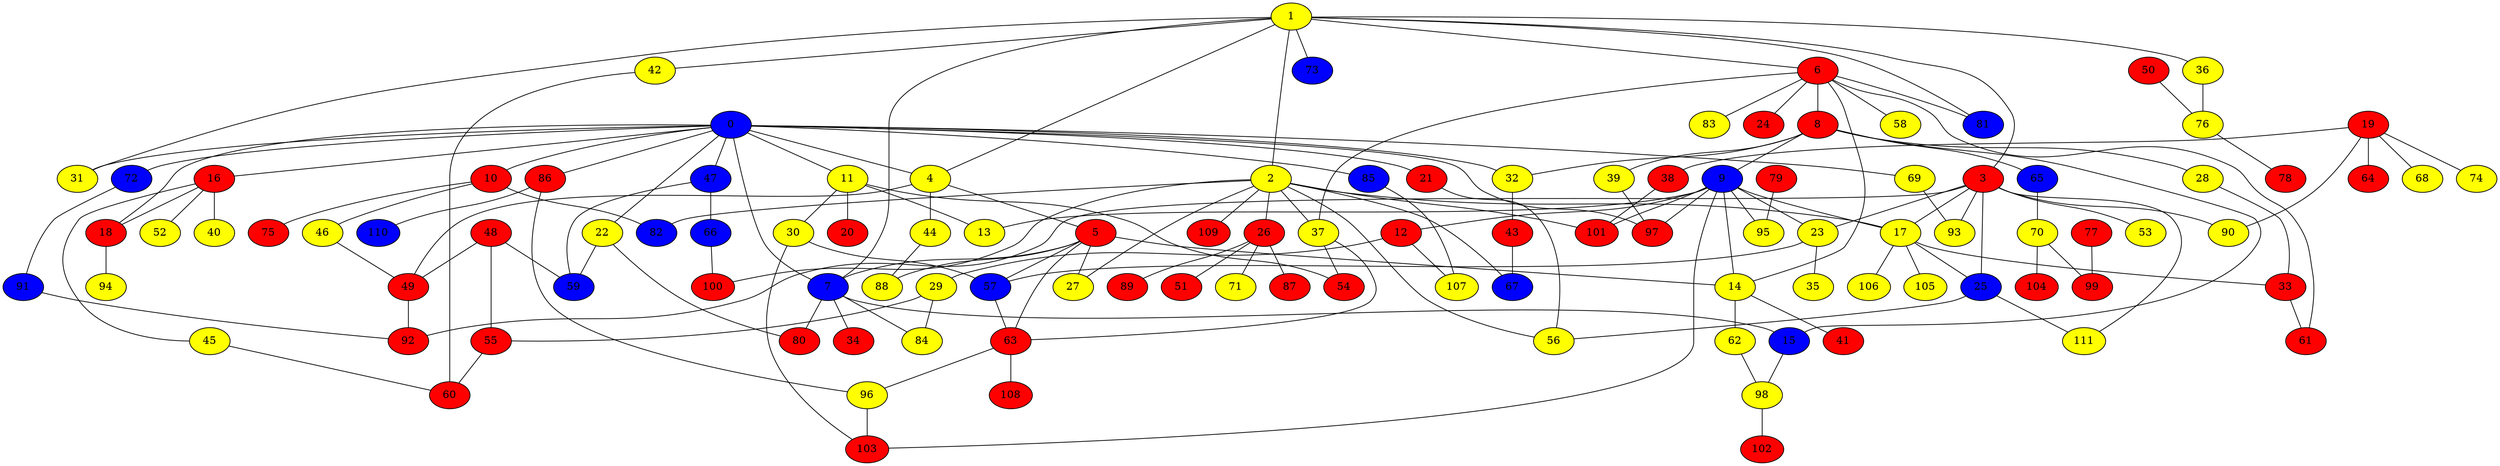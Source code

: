 graph {
0 [style = filled fillcolor = blue];
1 [style = filled fillcolor = yellow];
2 [style = filled fillcolor = yellow];
3 [style = filled fillcolor = red];
4 [style = filled fillcolor = yellow];
5 [style = filled fillcolor = red];
6 [style = filled fillcolor = red];
7 [style = filled fillcolor = blue];
8 [style = filled fillcolor = red];
9 [style = filled fillcolor = blue];
10 [style = filled fillcolor = red];
11 [style = filled fillcolor = yellow];
12 [style = filled fillcolor = red];
13 [style = filled fillcolor = yellow];
14 [style = filled fillcolor = yellow];
15 [style = filled fillcolor = blue];
16 [style = filled fillcolor = red];
17 [style = filled fillcolor = yellow];
18 [style = filled fillcolor = red];
19 [style = filled fillcolor = red];
20 [style = filled fillcolor = red];
21 [style = filled fillcolor = red];
22 [style = filled fillcolor = yellow];
23 [style = filled fillcolor = yellow];
24 [style = filled fillcolor = red];
25 [style = filled fillcolor = blue];
26 [style = filled fillcolor = red];
27 [style = filled fillcolor = yellow];
28 [style = filled fillcolor = yellow];
29 [style = filled fillcolor = yellow];
30 [style = filled fillcolor = yellow];
31 [style = filled fillcolor = yellow];
32 [style = filled fillcolor = yellow];
33 [style = filled fillcolor = red];
34 [style = filled fillcolor = red];
35 [style = filled fillcolor = yellow];
36 [style = filled fillcolor = yellow];
37 [style = filled fillcolor = yellow];
38 [style = filled fillcolor = red];
39 [style = filled fillcolor = yellow];
40 [style = filled fillcolor = yellow];
41 [style = filled fillcolor = red];
42 [style = filled fillcolor = yellow];
43 [style = filled fillcolor = red];
44 [style = filled fillcolor = yellow];
45 [style = filled fillcolor = yellow];
46 [style = filled fillcolor = yellow];
47 [style = filled fillcolor = blue];
48 [style = filled fillcolor = red];
49 [style = filled fillcolor = red];
50 [style = filled fillcolor = red];
51 [style = filled fillcolor = red];
52 [style = filled fillcolor = yellow];
53 [style = filled fillcolor = yellow];
54 [style = filled fillcolor = red];
55 [style = filled fillcolor = red];
56 [style = filled fillcolor = yellow];
57 [style = filled fillcolor = blue];
58 [style = filled fillcolor = yellow];
59 [style = filled fillcolor = blue];
60 [style = filled fillcolor = red];
61 [style = filled fillcolor = red];
62 [style = filled fillcolor = yellow];
63 [style = filled fillcolor = red];
64 [style = filled fillcolor = red];
65 [style = filled fillcolor = blue];
66 [style = filled fillcolor = blue];
67 [style = filled fillcolor = blue];
68 [style = filled fillcolor = yellow];
69 [style = filled fillcolor = yellow];
70 [style = filled fillcolor = yellow];
71 [style = filled fillcolor = yellow];
72 [style = filled fillcolor = blue];
73 [style = filled fillcolor = blue];
74 [style = filled fillcolor = yellow];
75 [style = filled fillcolor = red];
76 [style = filled fillcolor = yellow];
77 [style = filled fillcolor = red];
78 [style = filled fillcolor = red];
79 [style = filled fillcolor = red];
80 [style = filled fillcolor = red];
81 [style = filled fillcolor = blue];
82 [style = filled fillcolor = blue];
83 [style = filled fillcolor = yellow];
84 [style = filled fillcolor = yellow];
85 [style = filled fillcolor = blue];
86 [style = filled fillcolor = red];
87 [style = filled fillcolor = red];
88 [style = filled fillcolor = yellow];
89 [style = filled fillcolor = red];
90 [style = filled fillcolor = yellow];
91 [style = filled fillcolor = blue];
92 [style = filled fillcolor = red];
93 [style = filled fillcolor = yellow];
94 [style = filled fillcolor = yellow];
95 [style = filled fillcolor = yellow];
96 [style = filled fillcolor = yellow];
97 [style = filled fillcolor = red];
98 [style = filled fillcolor = yellow];
99 [style = filled fillcolor = red];
100 [style = filled fillcolor = red];
101 [style = filled fillcolor = red];
102 [style = filled fillcolor = red];
103 [style = filled fillcolor = red];
104 [style = filled fillcolor = red];
105 [style = filled fillcolor = yellow];
106 [style = filled fillcolor = yellow];
107 [style = filled fillcolor = yellow];
108 [style = filled fillcolor = red];
109 [style = filled fillcolor = red];
110 [style = filled fillcolor = blue];
111 [style = filled fillcolor = yellow];
0 -- 11;
0 -- 10;
0 -- 7;
0 -- 4;
0 -- 16;
0 -- 18;
0 -- 21;
0 -- 22;
0 -- 31;
0 -- 32;
0 -- 47;
0 -- 69;
0 -- 72;
0 -- 85;
0 -- 86;
0 -- 97;
1 -- 2;
1 -- 3;
1 -- 4;
1 -- 6;
1 -- 7;
1 -- 31;
1 -- 36;
1 -- 42;
1 -- 73;
1 -- 81;
2 -- 17;
2 -- 26;
2 -- 27;
2 -- 37;
2 -- 56;
2 -- 67;
2 -- 82;
2 -- 100;
2 -- 101;
2 -- 109;
3 -- 17;
3 -- 23;
3 -- 25;
3 -- 53;
3 -- 90;
3 -- 92;
3 -- 93;
3 -- 111;
4 -- 5;
4 -- 44;
4 -- 49;
5 -- 7;
5 -- 14;
5 -- 27;
5 -- 57;
5 -- 63;
5 -- 88;
6 -- 8;
6 -- 14;
6 -- 24;
6 -- 37;
6 -- 58;
6 -- 61;
6 -- 81;
6 -- 83;
7 -- 15;
7 -- 34;
7 -- 80;
7 -- 84;
8 -- 9;
8 -- 15;
8 -- 28;
8 -- 32;
8 -- 39;
8 -- 65;
9 -- 12;
9 -- 13;
9 -- 14;
9 -- 17;
9 -- 23;
9 -- 95;
9 -- 97;
9 -- 101;
9 -- 103;
10 -- 46;
10 -- 75;
10 -- 82;
11 -- 13;
11 -- 20;
11 -- 30;
11 -- 54;
12 -- 29;
12 -- 107;
14 -- 41;
14 -- 62;
15 -- 98;
16 -- 18;
16 -- 40;
16 -- 45;
16 -- 52;
17 -- 25;
17 -- 33;
17 -- 105;
17 -- 106;
18 -- 94;
19 -- 38;
19 -- 64;
19 -- 68;
19 -- 74;
19 -- 90;
21 -- 56;
22 -- 59;
22 -- 80;
23 -- 35;
23 -- 57;
25 -- 56;
25 -- 111;
26 -- 51;
26 -- 71;
26 -- 87;
26 -- 89;
28 -- 33;
29 -- 55;
29 -- 84;
30 -- 57;
30 -- 103;
32 -- 43;
33 -- 61;
36 -- 76;
37 -- 54;
37 -- 63;
38 -- 101;
39 -- 97;
42 -- 60;
43 -- 67;
44 -- 88;
45 -- 60;
46 -- 49;
47 -- 59;
47 -- 66;
48 -- 49;
48 -- 55;
48 -- 59;
49 -- 92;
50 -- 76;
55 -- 60;
57 -- 63;
62 -- 98;
63 -- 96;
63 -- 108;
65 -- 70;
66 -- 100;
69 -- 93;
70 -- 99;
70 -- 104;
72 -- 91;
76 -- 78;
77 -- 99;
79 -- 95;
85 -- 107;
86 -- 96;
86 -- 110;
91 -- 92;
96 -- 103;
98 -- 102;
}
